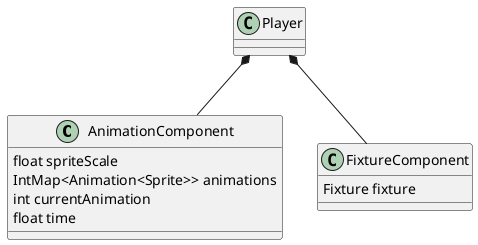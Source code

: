 @startuml
'https://plantuml.com/class-diagram

class AnimationComponent {
    float spriteScale
    IntMap<Animation<Sprite>> animations
    int currentAnimation
    float time
}

class FixtureComponent {
    Fixture fixture
}


Player *-- FixtureComponent
Player *-- AnimationComponent

@enduml